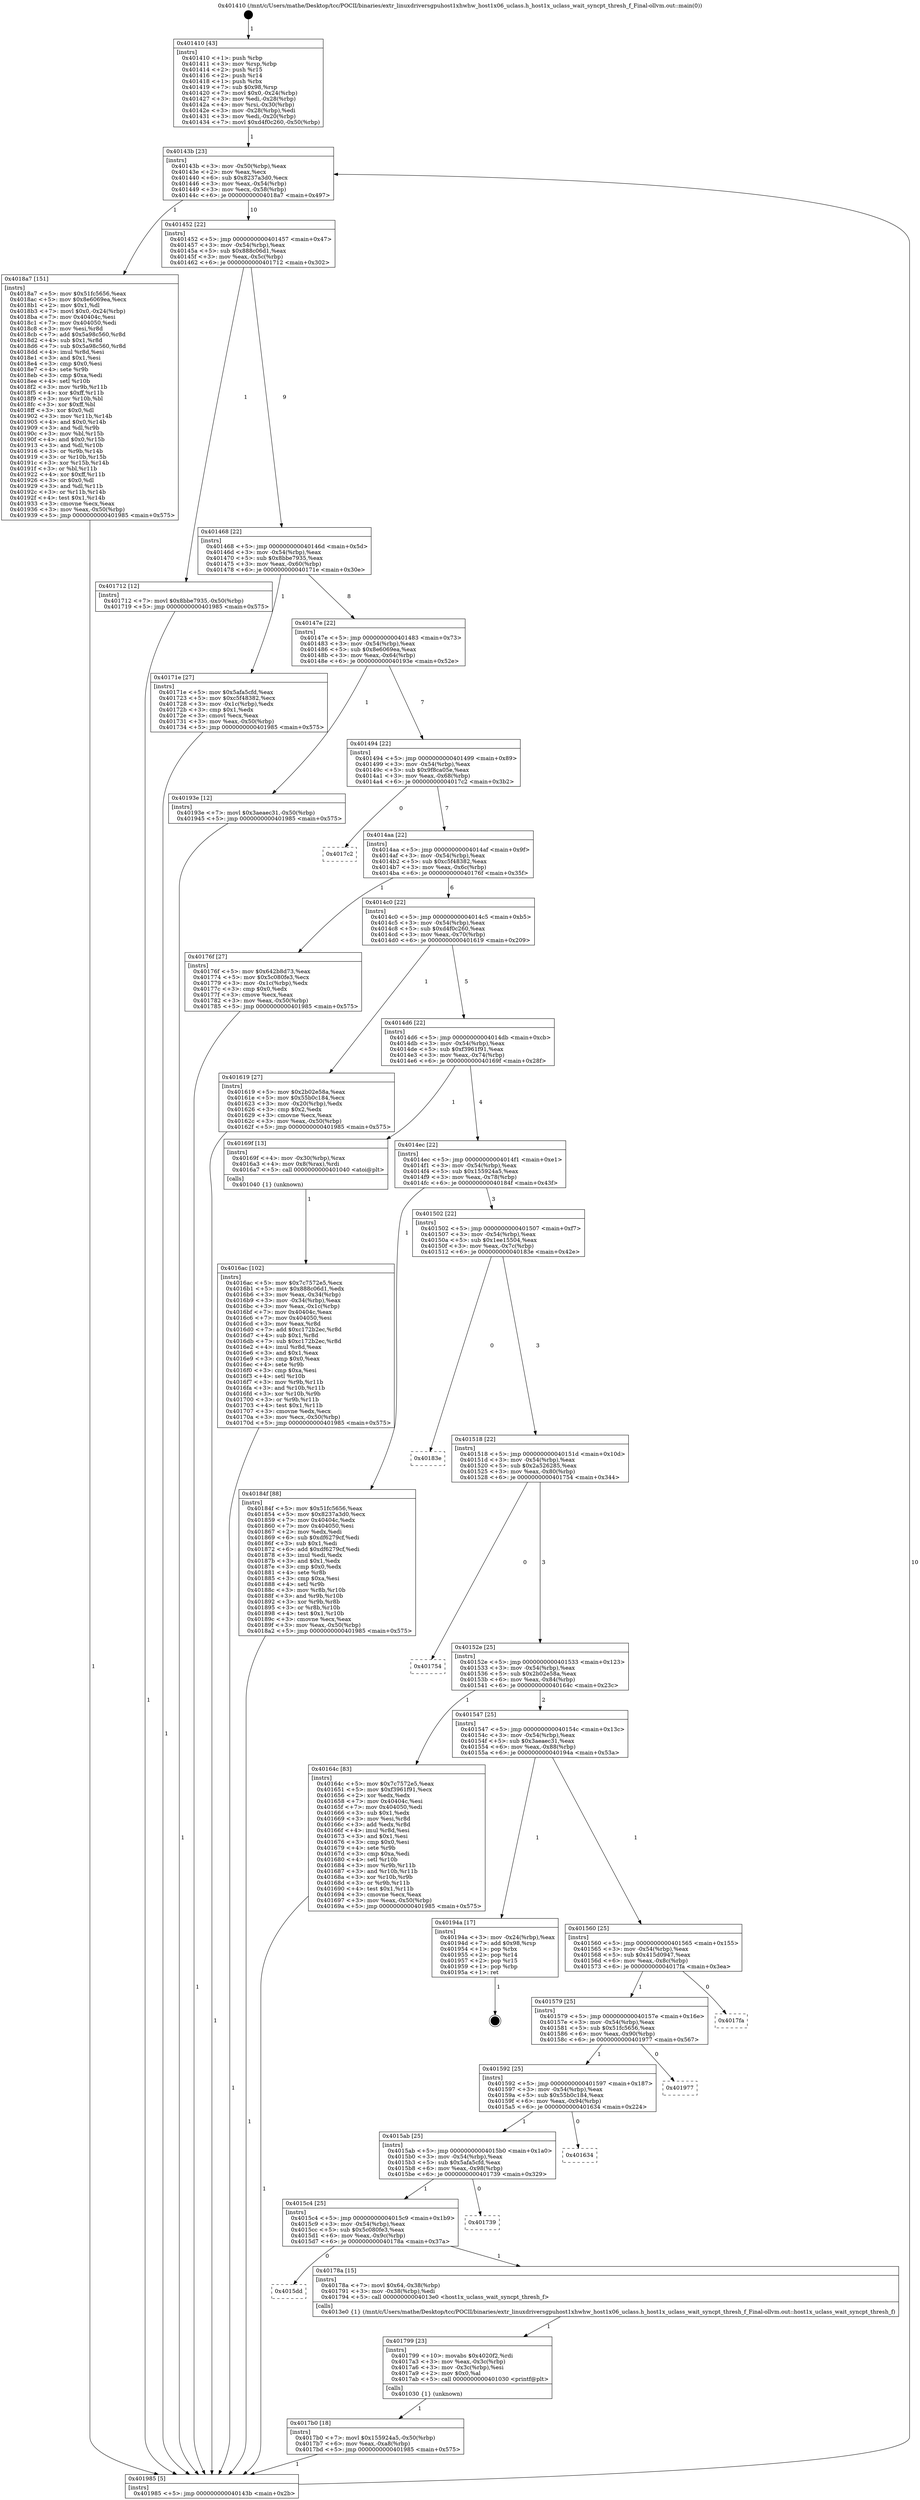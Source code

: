 digraph "0x401410" {
  label = "0x401410 (/mnt/c/Users/mathe/Desktop/tcc/POCII/binaries/extr_linuxdriversgpuhost1xhwhw_host1x06_uclass.h_host1x_uclass_wait_syncpt_thresh_f_Final-ollvm.out::main(0))"
  labelloc = "t"
  node[shape=record]

  Entry [label="",width=0.3,height=0.3,shape=circle,fillcolor=black,style=filled]
  "0x40143b" [label="{
     0x40143b [23]\l
     | [instrs]\l
     &nbsp;&nbsp;0x40143b \<+3\>: mov -0x50(%rbp),%eax\l
     &nbsp;&nbsp;0x40143e \<+2\>: mov %eax,%ecx\l
     &nbsp;&nbsp;0x401440 \<+6\>: sub $0x8237a3d0,%ecx\l
     &nbsp;&nbsp;0x401446 \<+3\>: mov %eax,-0x54(%rbp)\l
     &nbsp;&nbsp;0x401449 \<+3\>: mov %ecx,-0x58(%rbp)\l
     &nbsp;&nbsp;0x40144c \<+6\>: je 00000000004018a7 \<main+0x497\>\l
  }"]
  "0x4018a7" [label="{
     0x4018a7 [151]\l
     | [instrs]\l
     &nbsp;&nbsp;0x4018a7 \<+5\>: mov $0x51fc5656,%eax\l
     &nbsp;&nbsp;0x4018ac \<+5\>: mov $0x8e6069ea,%ecx\l
     &nbsp;&nbsp;0x4018b1 \<+2\>: mov $0x1,%dl\l
     &nbsp;&nbsp;0x4018b3 \<+7\>: movl $0x0,-0x24(%rbp)\l
     &nbsp;&nbsp;0x4018ba \<+7\>: mov 0x40404c,%esi\l
     &nbsp;&nbsp;0x4018c1 \<+7\>: mov 0x404050,%edi\l
     &nbsp;&nbsp;0x4018c8 \<+3\>: mov %esi,%r8d\l
     &nbsp;&nbsp;0x4018cb \<+7\>: add $0x5a98c560,%r8d\l
     &nbsp;&nbsp;0x4018d2 \<+4\>: sub $0x1,%r8d\l
     &nbsp;&nbsp;0x4018d6 \<+7\>: sub $0x5a98c560,%r8d\l
     &nbsp;&nbsp;0x4018dd \<+4\>: imul %r8d,%esi\l
     &nbsp;&nbsp;0x4018e1 \<+3\>: and $0x1,%esi\l
     &nbsp;&nbsp;0x4018e4 \<+3\>: cmp $0x0,%esi\l
     &nbsp;&nbsp;0x4018e7 \<+4\>: sete %r9b\l
     &nbsp;&nbsp;0x4018eb \<+3\>: cmp $0xa,%edi\l
     &nbsp;&nbsp;0x4018ee \<+4\>: setl %r10b\l
     &nbsp;&nbsp;0x4018f2 \<+3\>: mov %r9b,%r11b\l
     &nbsp;&nbsp;0x4018f5 \<+4\>: xor $0xff,%r11b\l
     &nbsp;&nbsp;0x4018f9 \<+3\>: mov %r10b,%bl\l
     &nbsp;&nbsp;0x4018fc \<+3\>: xor $0xff,%bl\l
     &nbsp;&nbsp;0x4018ff \<+3\>: xor $0x0,%dl\l
     &nbsp;&nbsp;0x401902 \<+3\>: mov %r11b,%r14b\l
     &nbsp;&nbsp;0x401905 \<+4\>: and $0x0,%r14b\l
     &nbsp;&nbsp;0x401909 \<+3\>: and %dl,%r9b\l
     &nbsp;&nbsp;0x40190c \<+3\>: mov %bl,%r15b\l
     &nbsp;&nbsp;0x40190f \<+4\>: and $0x0,%r15b\l
     &nbsp;&nbsp;0x401913 \<+3\>: and %dl,%r10b\l
     &nbsp;&nbsp;0x401916 \<+3\>: or %r9b,%r14b\l
     &nbsp;&nbsp;0x401919 \<+3\>: or %r10b,%r15b\l
     &nbsp;&nbsp;0x40191c \<+3\>: xor %r15b,%r14b\l
     &nbsp;&nbsp;0x40191f \<+3\>: or %bl,%r11b\l
     &nbsp;&nbsp;0x401922 \<+4\>: xor $0xff,%r11b\l
     &nbsp;&nbsp;0x401926 \<+3\>: or $0x0,%dl\l
     &nbsp;&nbsp;0x401929 \<+3\>: and %dl,%r11b\l
     &nbsp;&nbsp;0x40192c \<+3\>: or %r11b,%r14b\l
     &nbsp;&nbsp;0x40192f \<+4\>: test $0x1,%r14b\l
     &nbsp;&nbsp;0x401933 \<+3\>: cmovne %ecx,%eax\l
     &nbsp;&nbsp;0x401936 \<+3\>: mov %eax,-0x50(%rbp)\l
     &nbsp;&nbsp;0x401939 \<+5\>: jmp 0000000000401985 \<main+0x575\>\l
  }"]
  "0x401452" [label="{
     0x401452 [22]\l
     | [instrs]\l
     &nbsp;&nbsp;0x401452 \<+5\>: jmp 0000000000401457 \<main+0x47\>\l
     &nbsp;&nbsp;0x401457 \<+3\>: mov -0x54(%rbp),%eax\l
     &nbsp;&nbsp;0x40145a \<+5\>: sub $0x888c06d1,%eax\l
     &nbsp;&nbsp;0x40145f \<+3\>: mov %eax,-0x5c(%rbp)\l
     &nbsp;&nbsp;0x401462 \<+6\>: je 0000000000401712 \<main+0x302\>\l
  }"]
  Exit [label="",width=0.3,height=0.3,shape=circle,fillcolor=black,style=filled,peripheries=2]
  "0x401712" [label="{
     0x401712 [12]\l
     | [instrs]\l
     &nbsp;&nbsp;0x401712 \<+7\>: movl $0x8bbe7935,-0x50(%rbp)\l
     &nbsp;&nbsp;0x401719 \<+5\>: jmp 0000000000401985 \<main+0x575\>\l
  }"]
  "0x401468" [label="{
     0x401468 [22]\l
     | [instrs]\l
     &nbsp;&nbsp;0x401468 \<+5\>: jmp 000000000040146d \<main+0x5d\>\l
     &nbsp;&nbsp;0x40146d \<+3\>: mov -0x54(%rbp),%eax\l
     &nbsp;&nbsp;0x401470 \<+5\>: sub $0x8bbe7935,%eax\l
     &nbsp;&nbsp;0x401475 \<+3\>: mov %eax,-0x60(%rbp)\l
     &nbsp;&nbsp;0x401478 \<+6\>: je 000000000040171e \<main+0x30e\>\l
  }"]
  "0x4017b0" [label="{
     0x4017b0 [18]\l
     | [instrs]\l
     &nbsp;&nbsp;0x4017b0 \<+7\>: movl $0x155924a5,-0x50(%rbp)\l
     &nbsp;&nbsp;0x4017b7 \<+6\>: mov %eax,-0xa8(%rbp)\l
     &nbsp;&nbsp;0x4017bd \<+5\>: jmp 0000000000401985 \<main+0x575\>\l
  }"]
  "0x40171e" [label="{
     0x40171e [27]\l
     | [instrs]\l
     &nbsp;&nbsp;0x40171e \<+5\>: mov $0x5afa5cfd,%eax\l
     &nbsp;&nbsp;0x401723 \<+5\>: mov $0xc5f48382,%ecx\l
     &nbsp;&nbsp;0x401728 \<+3\>: mov -0x1c(%rbp),%edx\l
     &nbsp;&nbsp;0x40172b \<+3\>: cmp $0x1,%edx\l
     &nbsp;&nbsp;0x40172e \<+3\>: cmovl %ecx,%eax\l
     &nbsp;&nbsp;0x401731 \<+3\>: mov %eax,-0x50(%rbp)\l
     &nbsp;&nbsp;0x401734 \<+5\>: jmp 0000000000401985 \<main+0x575\>\l
  }"]
  "0x40147e" [label="{
     0x40147e [22]\l
     | [instrs]\l
     &nbsp;&nbsp;0x40147e \<+5\>: jmp 0000000000401483 \<main+0x73\>\l
     &nbsp;&nbsp;0x401483 \<+3\>: mov -0x54(%rbp),%eax\l
     &nbsp;&nbsp;0x401486 \<+5\>: sub $0x8e6069ea,%eax\l
     &nbsp;&nbsp;0x40148b \<+3\>: mov %eax,-0x64(%rbp)\l
     &nbsp;&nbsp;0x40148e \<+6\>: je 000000000040193e \<main+0x52e\>\l
  }"]
  "0x401799" [label="{
     0x401799 [23]\l
     | [instrs]\l
     &nbsp;&nbsp;0x401799 \<+10\>: movabs $0x4020f2,%rdi\l
     &nbsp;&nbsp;0x4017a3 \<+3\>: mov %eax,-0x3c(%rbp)\l
     &nbsp;&nbsp;0x4017a6 \<+3\>: mov -0x3c(%rbp),%esi\l
     &nbsp;&nbsp;0x4017a9 \<+2\>: mov $0x0,%al\l
     &nbsp;&nbsp;0x4017ab \<+5\>: call 0000000000401030 \<printf@plt\>\l
     | [calls]\l
     &nbsp;&nbsp;0x401030 \{1\} (unknown)\l
  }"]
  "0x40193e" [label="{
     0x40193e [12]\l
     | [instrs]\l
     &nbsp;&nbsp;0x40193e \<+7\>: movl $0x3aeaec31,-0x50(%rbp)\l
     &nbsp;&nbsp;0x401945 \<+5\>: jmp 0000000000401985 \<main+0x575\>\l
  }"]
  "0x401494" [label="{
     0x401494 [22]\l
     | [instrs]\l
     &nbsp;&nbsp;0x401494 \<+5\>: jmp 0000000000401499 \<main+0x89\>\l
     &nbsp;&nbsp;0x401499 \<+3\>: mov -0x54(%rbp),%eax\l
     &nbsp;&nbsp;0x40149c \<+5\>: sub $0x9f8ca05e,%eax\l
     &nbsp;&nbsp;0x4014a1 \<+3\>: mov %eax,-0x68(%rbp)\l
     &nbsp;&nbsp;0x4014a4 \<+6\>: je 00000000004017c2 \<main+0x3b2\>\l
  }"]
  "0x4015dd" [label="{
     0x4015dd\l
  }", style=dashed]
  "0x4017c2" [label="{
     0x4017c2\l
  }", style=dashed]
  "0x4014aa" [label="{
     0x4014aa [22]\l
     | [instrs]\l
     &nbsp;&nbsp;0x4014aa \<+5\>: jmp 00000000004014af \<main+0x9f\>\l
     &nbsp;&nbsp;0x4014af \<+3\>: mov -0x54(%rbp),%eax\l
     &nbsp;&nbsp;0x4014b2 \<+5\>: sub $0xc5f48382,%eax\l
     &nbsp;&nbsp;0x4014b7 \<+3\>: mov %eax,-0x6c(%rbp)\l
     &nbsp;&nbsp;0x4014ba \<+6\>: je 000000000040176f \<main+0x35f\>\l
  }"]
  "0x40178a" [label="{
     0x40178a [15]\l
     | [instrs]\l
     &nbsp;&nbsp;0x40178a \<+7\>: movl $0x64,-0x38(%rbp)\l
     &nbsp;&nbsp;0x401791 \<+3\>: mov -0x38(%rbp),%edi\l
     &nbsp;&nbsp;0x401794 \<+5\>: call 00000000004013e0 \<host1x_uclass_wait_syncpt_thresh_f\>\l
     | [calls]\l
     &nbsp;&nbsp;0x4013e0 \{1\} (/mnt/c/Users/mathe/Desktop/tcc/POCII/binaries/extr_linuxdriversgpuhost1xhwhw_host1x06_uclass.h_host1x_uclass_wait_syncpt_thresh_f_Final-ollvm.out::host1x_uclass_wait_syncpt_thresh_f)\l
  }"]
  "0x40176f" [label="{
     0x40176f [27]\l
     | [instrs]\l
     &nbsp;&nbsp;0x40176f \<+5\>: mov $0x642b8d73,%eax\l
     &nbsp;&nbsp;0x401774 \<+5\>: mov $0x5c080fe3,%ecx\l
     &nbsp;&nbsp;0x401779 \<+3\>: mov -0x1c(%rbp),%edx\l
     &nbsp;&nbsp;0x40177c \<+3\>: cmp $0x0,%edx\l
     &nbsp;&nbsp;0x40177f \<+3\>: cmove %ecx,%eax\l
     &nbsp;&nbsp;0x401782 \<+3\>: mov %eax,-0x50(%rbp)\l
     &nbsp;&nbsp;0x401785 \<+5\>: jmp 0000000000401985 \<main+0x575\>\l
  }"]
  "0x4014c0" [label="{
     0x4014c0 [22]\l
     | [instrs]\l
     &nbsp;&nbsp;0x4014c0 \<+5\>: jmp 00000000004014c5 \<main+0xb5\>\l
     &nbsp;&nbsp;0x4014c5 \<+3\>: mov -0x54(%rbp),%eax\l
     &nbsp;&nbsp;0x4014c8 \<+5\>: sub $0xd4f0c260,%eax\l
     &nbsp;&nbsp;0x4014cd \<+3\>: mov %eax,-0x70(%rbp)\l
     &nbsp;&nbsp;0x4014d0 \<+6\>: je 0000000000401619 \<main+0x209\>\l
  }"]
  "0x4015c4" [label="{
     0x4015c4 [25]\l
     | [instrs]\l
     &nbsp;&nbsp;0x4015c4 \<+5\>: jmp 00000000004015c9 \<main+0x1b9\>\l
     &nbsp;&nbsp;0x4015c9 \<+3\>: mov -0x54(%rbp),%eax\l
     &nbsp;&nbsp;0x4015cc \<+5\>: sub $0x5c080fe3,%eax\l
     &nbsp;&nbsp;0x4015d1 \<+6\>: mov %eax,-0x9c(%rbp)\l
     &nbsp;&nbsp;0x4015d7 \<+6\>: je 000000000040178a \<main+0x37a\>\l
  }"]
  "0x401619" [label="{
     0x401619 [27]\l
     | [instrs]\l
     &nbsp;&nbsp;0x401619 \<+5\>: mov $0x2b02e58a,%eax\l
     &nbsp;&nbsp;0x40161e \<+5\>: mov $0x55b0c184,%ecx\l
     &nbsp;&nbsp;0x401623 \<+3\>: mov -0x20(%rbp),%edx\l
     &nbsp;&nbsp;0x401626 \<+3\>: cmp $0x2,%edx\l
     &nbsp;&nbsp;0x401629 \<+3\>: cmovne %ecx,%eax\l
     &nbsp;&nbsp;0x40162c \<+3\>: mov %eax,-0x50(%rbp)\l
     &nbsp;&nbsp;0x40162f \<+5\>: jmp 0000000000401985 \<main+0x575\>\l
  }"]
  "0x4014d6" [label="{
     0x4014d6 [22]\l
     | [instrs]\l
     &nbsp;&nbsp;0x4014d6 \<+5\>: jmp 00000000004014db \<main+0xcb\>\l
     &nbsp;&nbsp;0x4014db \<+3\>: mov -0x54(%rbp),%eax\l
     &nbsp;&nbsp;0x4014de \<+5\>: sub $0xf3961f91,%eax\l
     &nbsp;&nbsp;0x4014e3 \<+3\>: mov %eax,-0x74(%rbp)\l
     &nbsp;&nbsp;0x4014e6 \<+6\>: je 000000000040169f \<main+0x28f\>\l
  }"]
  "0x401985" [label="{
     0x401985 [5]\l
     | [instrs]\l
     &nbsp;&nbsp;0x401985 \<+5\>: jmp 000000000040143b \<main+0x2b\>\l
  }"]
  "0x401410" [label="{
     0x401410 [43]\l
     | [instrs]\l
     &nbsp;&nbsp;0x401410 \<+1\>: push %rbp\l
     &nbsp;&nbsp;0x401411 \<+3\>: mov %rsp,%rbp\l
     &nbsp;&nbsp;0x401414 \<+2\>: push %r15\l
     &nbsp;&nbsp;0x401416 \<+2\>: push %r14\l
     &nbsp;&nbsp;0x401418 \<+1\>: push %rbx\l
     &nbsp;&nbsp;0x401419 \<+7\>: sub $0x98,%rsp\l
     &nbsp;&nbsp;0x401420 \<+7\>: movl $0x0,-0x24(%rbp)\l
     &nbsp;&nbsp;0x401427 \<+3\>: mov %edi,-0x28(%rbp)\l
     &nbsp;&nbsp;0x40142a \<+4\>: mov %rsi,-0x30(%rbp)\l
     &nbsp;&nbsp;0x40142e \<+3\>: mov -0x28(%rbp),%edi\l
     &nbsp;&nbsp;0x401431 \<+3\>: mov %edi,-0x20(%rbp)\l
     &nbsp;&nbsp;0x401434 \<+7\>: movl $0xd4f0c260,-0x50(%rbp)\l
  }"]
  "0x401739" [label="{
     0x401739\l
  }", style=dashed]
  "0x40169f" [label="{
     0x40169f [13]\l
     | [instrs]\l
     &nbsp;&nbsp;0x40169f \<+4\>: mov -0x30(%rbp),%rax\l
     &nbsp;&nbsp;0x4016a3 \<+4\>: mov 0x8(%rax),%rdi\l
     &nbsp;&nbsp;0x4016a7 \<+5\>: call 0000000000401040 \<atoi@plt\>\l
     | [calls]\l
     &nbsp;&nbsp;0x401040 \{1\} (unknown)\l
  }"]
  "0x4014ec" [label="{
     0x4014ec [22]\l
     | [instrs]\l
     &nbsp;&nbsp;0x4014ec \<+5\>: jmp 00000000004014f1 \<main+0xe1\>\l
     &nbsp;&nbsp;0x4014f1 \<+3\>: mov -0x54(%rbp),%eax\l
     &nbsp;&nbsp;0x4014f4 \<+5\>: sub $0x155924a5,%eax\l
     &nbsp;&nbsp;0x4014f9 \<+3\>: mov %eax,-0x78(%rbp)\l
     &nbsp;&nbsp;0x4014fc \<+6\>: je 000000000040184f \<main+0x43f\>\l
  }"]
  "0x4015ab" [label="{
     0x4015ab [25]\l
     | [instrs]\l
     &nbsp;&nbsp;0x4015ab \<+5\>: jmp 00000000004015b0 \<main+0x1a0\>\l
     &nbsp;&nbsp;0x4015b0 \<+3\>: mov -0x54(%rbp),%eax\l
     &nbsp;&nbsp;0x4015b3 \<+5\>: sub $0x5afa5cfd,%eax\l
     &nbsp;&nbsp;0x4015b8 \<+6\>: mov %eax,-0x98(%rbp)\l
     &nbsp;&nbsp;0x4015be \<+6\>: je 0000000000401739 \<main+0x329\>\l
  }"]
  "0x40184f" [label="{
     0x40184f [88]\l
     | [instrs]\l
     &nbsp;&nbsp;0x40184f \<+5\>: mov $0x51fc5656,%eax\l
     &nbsp;&nbsp;0x401854 \<+5\>: mov $0x8237a3d0,%ecx\l
     &nbsp;&nbsp;0x401859 \<+7\>: mov 0x40404c,%edx\l
     &nbsp;&nbsp;0x401860 \<+7\>: mov 0x404050,%esi\l
     &nbsp;&nbsp;0x401867 \<+2\>: mov %edx,%edi\l
     &nbsp;&nbsp;0x401869 \<+6\>: sub $0xdf6279cf,%edi\l
     &nbsp;&nbsp;0x40186f \<+3\>: sub $0x1,%edi\l
     &nbsp;&nbsp;0x401872 \<+6\>: add $0xdf6279cf,%edi\l
     &nbsp;&nbsp;0x401878 \<+3\>: imul %edi,%edx\l
     &nbsp;&nbsp;0x40187b \<+3\>: and $0x1,%edx\l
     &nbsp;&nbsp;0x40187e \<+3\>: cmp $0x0,%edx\l
     &nbsp;&nbsp;0x401881 \<+4\>: sete %r8b\l
     &nbsp;&nbsp;0x401885 \<+3\>: cmp $0xa,%esi\l
     &nbsp;&nbsp;0x401888 \<+4\>: setl %r9b\l
     &nbsp;&nbsp;0x40188c \<+3\>: mov %r8b,%r10b\l
     &nbsp;&nbsp;0x40188f \<+3\>: and %r9b,%r10b\l
     &nbsp;&nbsp;0x401892 \<+3\>: xor %r9b,%r8b\l
     &nbsp;&nbsp;0x401895 \<+3\>: or %r8b,%r10b\l
     &nbsp;&nbsp;0x401898 \<+4\>: test $0x1,%r10b\l
     &nbsp;&nbsp;0x40189c \<+3\>: cmovne %ecx,%eax\l
     &nbsp;&nbsp;0x40189f \<+3\>: mov %eax,-0x50(%rbp)\l
     &nbsp;&nbsp;0x4018a2 \<+5\>: jmp 0000000000401985 \<main+0x575\>\l
  }"]
  "0x401502" [label="{
     0x401502 [22]\l
     | [instrs]\l
     &nbsp;&nbsp;0x401502 \<+5\>: jmp 0000000000401507 \<main+0xf7\>\l
     &nbsp;&nbsp;0x401507 \<+3\>: mov -0x54(%rbp),%eax\l
     &nbsp;&nbsp;0x40150a \<+5\>: sub $0x1ee15504,%eax\l
     &nbsp;&nbsp;0x40150f \<+3\>: mov %eax,-0x7c(%rbp)\l
     &nbsp;&nbsp;0x401512 \<+6\>: je 000000000040183e \<main+0x42e\>\l
  }"]
  "0x401634" [label="{
     0x401634\l
  }", style=dashed]
  "0x40183e" [label="{
     0x40183e\l
  }", style=dashed]
  "0x401518" [label="{
     0x401518 [22]\l
     | [instrs]\l
     &nbsp;&nbsp;0x401518 \<+5\>: jmp 000000000040151d \<main+0x10d\>\l
     &nbsp;&nbsp;0x40151d \<+3\>: mov -0x54(%rbp),%eax\l
     &nbsp;&nbsp;0x401520 \<+5\>: sub $0x2a526285,%eax\l
     &nbsp;&nbsp;0x401525 \<+3\>: mov %eax,-0x80(%rbp)\l
     &nbsp;&nbsp;0x401528 \<+6\>: je 0000000000401754 \<main+0x344\>\l
  }"]
  "0x401592" [label="{
     0x401592 [25]\l
     | [instrs]\l
     &nbsp;&nbsp;0x401592 \<+5\>: jmp 0000000000401597 \<main+0x187\>\l
     &nbsp;&nbsp;0x401597 \<+3\>: mov -0x54(%rbp),%eax\l
     &nbsp;&nbsp;0x40159a \<+5\>: sub $0x55b0c184,%eax\l
     &nbsp;&nbsp;0x40159f \<+6\>: mov %eax,-0x94(%rbp)\l
     &nbsp;&nbsp;0x4015a5 \<+6\>: je 0000000000401634 \<main+0x224\>\l
  }"]
  "0x401754" [label="{
     0x401754\l
  }", style=dashed]
  "0x40152e" [label="{
     0x40152e [25]\l
     | [instrs]\l
     &nbsp;&nbsp;0x40152e \<+5\>: jmp 0000000000401533 \<main+0x123\>\l
     &nbsp;&nbsp;0x401533 \<+3\>: mov -0x54(%rbp),%eax\l
     &nbsp;&nbsp;0x401536 \<+5\>: sub $0x2b02e58a,%eax\l
     &nbsp;&nbsp;0x40153b \<+6\>: mov %eax,-0x84(%rbp)\l
     &nbsp;&nbsp;0x401541 \<+6\>: je 000000000040164c \<main+0x23c\>\l
  }"]
  "0x401977" [label="{
     0x401977\l
  }", style=dashed]
  "0x40164c" [label="{
     0x40164c [83]\l
     | [instrs]\l
     &nbsp;&nbsp;0x40164c \<+5\>: mov $0x7c7572e5,%eax\l
     &nbsp;&nbsp;0x401651 \<+5\>: mov $0xf3961f91,%ecx\l
     &nbsp;&nbsp;0x401656 \<+2\>: xor %edx,%edx\l
     &nbsp;&nbsp;0x401658 \<+7\>: mov 0x40404c,%esi\l
     &nbsp;&nbsp;0x40165f \<+7\>: mov 0x404050,%edi\l
     &nbsp;&nbsp;0x401666 \<+3\>: sub $0x1,%edx\l
     &nbsp;&nbsp;0x401669 \<+3\>: mov %esi,%r8d\l
     &nbsp;&nbsp;0x40166c \<+3\>: add %edx,%r8d\l
     &nbsp;&nbsp;0x40166f \<+4\>: imul %r8d,%esi\l
     &nbsp;&nbsp;0x401673 \<+3\>: and $0x1,%esi\l
     &nbsp;&nbsp;0x401676 \<+3\>: cmp $0x0,%esi\l
     &nbsp;&nbsp;0x401679 \<+4\>: sete %r9b\l
     &nbsp;&nbsp;0x40167d \<+3\>: cmp $0xa,%edi\l
     &nbsp;&nbsp;0x401680 \<+4\>: setl %r10b\l
     &nbsp;&nbsp;0x401684 \<+3\>: mov %r9b,%r11b\l
     &nbsp;&nbsp;0x401687 \<+3\>: and %r10b,%r11b\l
     &nbsp;&nbsp;0x40168a \<+3\>: xor %r10b,%r9b\l
     &nbsp;&nbsp;0x40168d \<+3\>: or %r9b,%r11b\l
     &nbsp;&nbsp;0x401690 \<+4\>: test $0x1,%r11b\l
     &nbsp;&nbsp;0x401694 \<+3\>: cmovne %ecx,%eax\l
     &nbsp;&nbsp;0x401697 \<+3\>: mov %eax,-0x50(%rbp)\l
     &nbsp;&nbsp;0x40169a \<+5\>: jmp 0000000000401985 \<main+0x575\>\l
  }"]
  "0x401547" [label="{
     0x401547 [25]\l
     | [instrs]\l
     &nbsp;&nbsp;0x401547 \<+5\>: jmp 000000000040154c \<main+0x13c\>\l
     &nbsp;&nbsp;0x40154c \<+3\>: mov -0x54(%rbp),%eax\l
     &nbsp;&nbsp;0x40154f \<+5\>: sub $0x3aeaec31,%eax\l
     &nbsp;&nbsp;0x401554 \<+6\>: mov %eax,-0x88(%rbp)\l
     &nbsp;&nbsp;0x40155a \<+6\>: je 000000000040194a \<main+0x53a\>\l
  }"]
  "0x4016ac" [label="{
     0x4016ac [102]\l
     | [instrs]\l
     &nbsp;&nbsp;0x4016ac \<+5\>: mov $0x7c7572e5,%ecx\l
     &nbsp;&nbsp;0x4016b1 \<+5\>: mov $0x888c06d1,%edx\l
     &nbsp;&nbsp;0x4016b6 \<+3\>: mov %eax,-0x34(%rbp)\l
     &nbsp;&nbsp;0x4016b9 \<+3\>: mov -0x34(%rbp),%eax\l
     &nbsp;&nbsp;0x4016bc \<+3\>: mov %eax,-0x1c(%rbp)\l
     &nbsp;&nbsp;0x4016bf \<+7\>: mov 0x40404c,%eax\l
     &nbsp;&nbsp;0x4016c6 \<+7\>: mov 0x404050,%esi\l
     &nbsp;&nbsp;0x4016cd \<+3\>: mov %eax,%r8d\l
     &nbsp;&nbsp;0x4016d0 \<+7\>: add $0xc172b2ec,%r8d\l
     &nbsp;&nbsp;0x4016d7 \<+4\>: sub $0x1,%r8d\l
     &nbsp;&nbsp;0x4016db \<+7\>: sub $0xc172b2ec,%r8d\l
     &nbsp;&nbsp;0x4016e2 \<+4\>: imul %r8d,%eax\l
     &nbsp;&nbsp;0x4016e6 \<+3\>: and $0x1,%eax\l
     &nbsp;&nbsp;0x4016e9 \<+3\>: cmp $0x0,%eax\l
     &nbsp;&nbsp;0x4016ec \<+4\>: sete %r9b\l
     &nbsp;&nbsp;0x4016f0 \<+3\>: cmp $0xa,%esi\l
     &nbsp;&nbsp;0x4016f3 \<+4\>: setl %r10b\l
     &nbsp;&nbsp;0x4016f7 \<+3\>: mov %r9b,%r11b\l
     &nbsp;&nbsp;0x4016fa \<+3\>: and %r10b,%r11b\l
     &nbsp;&nbsp;0x4016fd \<+3\>: xor %r10b,%r9b\l
     &nbsp;&nbsp;0x401700 \<+3\>: or %r9b,%r11b\l
     &nbsp;&nbsp;0x401703 \<+4\>: test $0x1,%r11b\l
     &nbsp;&nbsp;0x401707 \<+3\>: cmovne %edx,%ecx\l
     &nbsp;&nbsp;0x40170a \<+3\>: mov %ecx,-0x50(%rbp)\l
     &nbsp;&nbsp;0x40170d \<+5\>: jmp 0000000000401985 \<main+0x575\>\l
  }"]
  "0x401579" [label="{
     0x401579 [25]\l
     | [instrs]\l
     &nbsp;&nbsp;0x401579 \<+5\>: jmp 000000000040157e \<main+0x16e\>\l
     &nbsp;&nbsp;0x40157e \<+3\>: mov -0x54(%rbp),%eax\l
     &nbsp;&nbsp;0x401581 \<+5\>: sub $0x51fc5656,%eax\l
     &nbsp;&nbsp;0x401586 \<+6\>: mov %eax,-0x90(%rbp)\l
     &nbsp;&nbsp;0x40158c \<+6\>: je 0000000000401977 \<main+0x567\>\l
  }"]
  "0x40194a" [label="{
     0x40194a [17]\l
     | [instrs]\l
     &nbsp;&nbsp;0x40194a \<+3\>: mov -0x24(%rbp),%eax\l
     &nbsp;&nbsp;0x40194d \<+7\>: add $0x98,%rsp\l
     &nbsp;&nbsp;0x401954 \<+1\>: pop %rbx\l
     &nbsp;&nbsp;0x401955 \<+2\>: pop %r14\l
     &nbsp;&nbsp;0x401957 \<+2\>: pop %r15\l
     &nbsp;&nbsp;0x401959 \<+1\>: pop %rbp\l
     &nbsp;&nbsp;0x40195a \<+1\>: ret\l
  }"]
  "0x401560" [label="{
     0x401560 [25]\l
     | [instrs]\l
     &nbsp;&nbsp;0x401560 \<+5\>: jmp 0000000000401565 \<main+0x155\>\l
     &nbsp;&nbsp;0x401565 \<+3\>: mov -0x54(%rbp),%eax\l
     &nbsp;&nbsp;0x401568 \<+5\>: sub $0x415d0947,%eax\l
     &nbsp;&nbsp;0x40156d \<+6\>: mov %eax,-0x8c(%rbp)\l
     &nbsp;&nbsp;0x401573 \<+6\>: je 00000000004017fa \<main+0x3ea\>\l
  }"]
  "0x4017fa" [label="{
     0x4017fa\l
  }", style=dashed]
  Entry -> "0x401410" [label=" 1"]
  "0x40143b" -> "0x4018a7" [label=" 1"]
  "0x40143b" -> "0x401452" [label=" 10"]
  "0x40194a" -> Exit [label=" 1"]
  "0x401452" -> "0x401712" [label=" 1"]
  "0x401452" -> "0x401468" [label=" 9"]
  "0x40193e" -> "0x401985" [label=" 1"]
  "0x401468" -> "0x40171e" [label=" 1"]
  "0x401468" -> "0x40147e" [label=" 8"]
  "0x4018a7" -> "0x401985" [label=" 1"]
  "0x40147e" -> "0x40193e" [label=" 1"]
  "0x40147e" -> "0x401494" [label=" 7"]
  "0x40184f" -> "0x401985" [label=" 1"]
  "0x401494" -> "0x4017c2" [label=" 0"]
  "0x401494" -> "0x4014aa" [label=" 7"]
  "0x4017b0" -> "0x401985" [label=" 1"]
  "0x4014aa" -> "0x40176f" [label=" 1"]
  "0x4014aa" -> "0x4014c0" [label=" 6"]
  "0x401799" -> "0x4017b0" [label=" 1"]
  "0x4014c0" -> "0x401619" [label=" 1"]
  "0x4014c0" -> "0x4014d6" [label=" 5"]
  "0x401619" -> "0x401985" [label=" 1"]
  "0x401410" -> "0x40143b" [label=" 1"]
  "0x401985" -> "0x40143b" [label=" 10"]
  "0x4015c4" -> "0x4015dd" [label=" 0"]
  "0x4014d6" -> "0x40169f" [label=" 1"]
  "0x4014d6" -> "0x4014ec" [label=" 4"]
  "0x4015c4" -> "0x40178a" [label=" 1"]
  "0x4014ec" -> "0x40184f" [label=" 1"]
  "0x4014ec" -> "0x401502" [label=" 3"]
  "0x4015ab" -> "0x4015c4" [label=" 1"]
  "0x401502" -> "0x40183e" [label=" 0"]
  "0x401502" -> "0x401518" [label=" 3"]
  "0x4015ab" -> "0x401739" [label=" 0"]
  "0x401518" -> "0x401754" [label=" 0"]
  "0x401518" -> "0x40152e" [label=" 3"]
  "0x401592" -> "0x4015ab" [label=" 1"]
  "0x40152e" -> "0x40164c" [label=" 1"]
  "0x40152e" -> "0x401547" [label=" 2"]
  "0x40164c" -> "0x401985" [label=" 1"]
  "0x40169f" -> "0x4016ac" [label=" 1"]
  "0x4016ac" -> "0x401985" [label=" 1"]
  "0x401712" -> "0x401985" [label=" 1"]
  "0x40171e" -> "0x401985" [label=" 1"]
  "0x40176f" -> "0x401985" [label=" 1"]
  "0x401592" -> "0x401634" [label=" 0"]
  "0x401547" -> "0x40194a" [label=" 1"]
  "0x401547" -> "0x401560" [label=" 1"]
  "0x401579" -> "0x401592" [label=" 1"]
  "0x401560" -> "0x4017fa" [label=" 0"]
  "0x401560" -> "0x401579" [label=" 1"]
  "0x40178a" -> "0x401799" [label=" 1"]
  "0x401579" -> "0x401977" [label=" 0"]
}

